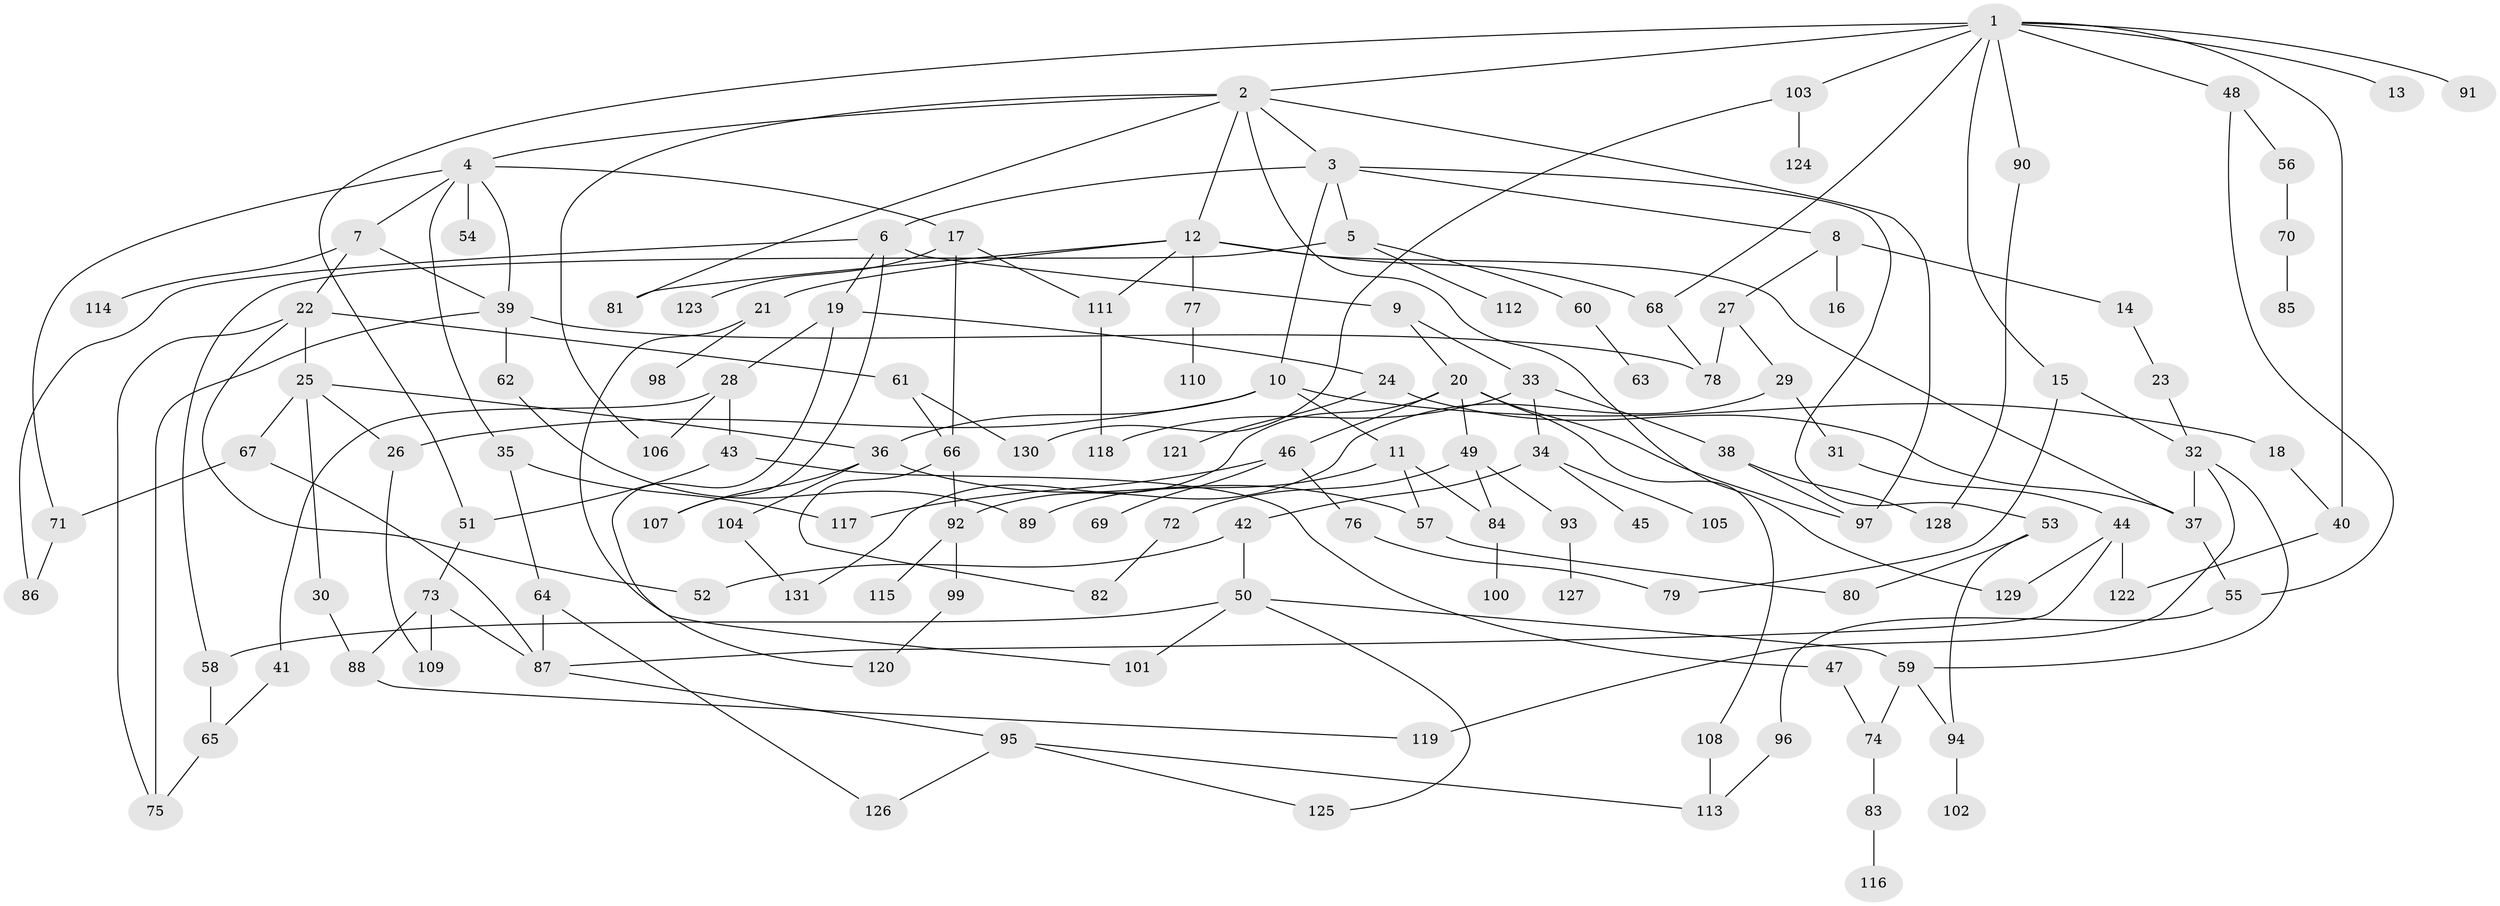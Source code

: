 // coarse degree distribution, {11: 0.011363636363636364, 8: 0.022727272727272728, 9: 0.022727272727272728, 4: 0.14772727272727273, 7: 0.022727272727272728, 2: 0.2727272727272727, 3: 0.19318181818181818, 1: 0.19318181818181818, 6: 0.056818181818181816, 5: 0.056818181818181816}
// Generated by graph-tools (version 1.1) at 2025/41/03/06/25 10:41:28]
// undirected, 131 vertices, 185 edges
graph export_dot {
graph [start="1"]
  node [color=gray90,style=filled];
  1;
  2;
  3;
  4;
  5;
  6;
  7;
  8;
  9;
  10;
  11;
  12;
  13;
  14;
  15;
  16;
  17;
  18;
  19;
  20;
  21;
  22;
  23;
  24;
  25;
  26;
  27;
  28;
  29;
  30;
  31;
  32;
  33;
  34;
  35;
  36;
  37;
  38;
  39;
  40;
  41;
  42;
  43;
  44;
  45;
  46;
  47;
  48;
  49;
  50;
  51;
  52;
  53;
  54;
  55;
  56;
  57;
  58;
  59;
  60;
  61;
  62;
  63;
  64;
  65;
  66;
  67;
  68;
  69;
  70;
  71;
  72;
  73;
  74;
  75;
  76;
  77;
  78;
  79;
  80;
  81;
  82;
  83;
  84;
  85;
  86;
  87;
  88;
  89;
  90;
  91;
  92;
  93;
  94;
  95;
  96;
  97;
  98;
  99;
  100;
  101;
  102;
  103;
  104;
  105;
  106;
  107;
  108;
  109;
  110;
  111;
  112;
  113;
  114;
  115;
  116;
  117;
  118;
  119;
  120;
  121;
  122;
  123;
  124;
  125;
  126;
  127;
  128;
  129;
  130;
  131;
  1 -- 2;
  1 -- 13;
  1 -- 15;
  1 -- 48;
  1 -- 51;
  1 -- 90;
  1 -- 91;
  1 -- 103;
  1 -- 40;
  1 -- 68;
  2 -- 3;
  2 -- 4;
  2 -- 12;
  2 -- 81;
  2 -- 106;
  2 -- 129;
  2 -- 97;
  3 -- 5;
  3 -- 6;
  3 -- 8;
  3 -- 10;
  3 -- 53;
  4 -- 7;
  4 -- 17;
  4 -- 35;
  4 -- 54;
  4 -- 71;
  4 -- 39;
  5 -- 58;
  5 -- 60;
  5 -- 112;
  6 -- 9;
  6 -- 19;
  6 -- 86;
  6 -- 107;
  7 -- 22;
  7 -- 39;
  7 -- 114;
  8 -- 14;
  8 -- 16;
  8 -- 27;
  9 -- 20;
  9 -- 33;
  10 -- 11;
  10 -- 18;
  10 -- 36;
  10 -- 26;
  11 -- 57;
  11 -- 89;
  11 -- 84;
  12 -- 21;
  12 -- 68;
  12 -- 77;
  12 -- 111;
  12 -- 37;
  12 -- 81;
  14 -- 23;
  15 -- 32;
  15 -- 79;
  17 -- 111;
  17 -- 123;
  17 -- 66;
  18 -- 40;
  19 -- 24;
  19 -- 28;
  19 -- 120;
  20 -- 46;
  20 -- 49;
  20 -- 97;
  20 -- 108;
  20 -- 131;
  21 -- 98;
  21 -- 101;
  22 -- 25;
  22 -- 52;
  22 -- 61;
  22 -- 75;
  23 -- 32;
  24 -- 121;
  24 -- 37;
  25 -- 26;
  25 -- 30;
  25 -- 36;
  25 -- 67;
  26 -- 109;
  27 -- 29;
  27 -- 78;
  28 -- 41;
  28 -- 43;
  28 -- 106;
  29 -- 31;
  29 -- 92;
  30 -- 88;
  31 -- 44;
  32 -- 37;
  32 -- 59;
  32 -- 119;
  33 -- 34;
  33 -- 38;
  33 -- 118;
  34 -- 42;
  34 -- 45;
  34 -- 105;
  35 -- 64;
  35 -- 117;
  36 -- 104;
  36 -- 107;
  36 -- 57;
  37 -- 55;
  38 -- 97;
  38 -- 128;
  39 -- 62;
  39 -- 75;
  39 -- 78;
  40 -- 122;
  41 -- 65;
  42 -- 50;
  42 -- 52;
  43 -- 47;
  43 -- 51;
  44 -- 87;
  44 -- 129;
  44 -- 122;
  46 -- 69;
  46 -- 76;
  46 -- 117;
  47 -- 74;
  48 -- 56;
  48 -- 55;
  49 -- 72;
  49 -- 84;
  49 -- 93;
  50 -- 59;
  50 -- 101;
  50 -- 58;
  50 -- 125;
  51 -- 73;
  53 -- 80;
  53 -- 94;
  55 -- 96;
  56 -- 70;
  57 -- 80;
  58 -- 65;
  59 -- 74;
  59 -- 94;
  60 -- 63;
  61 -- 66;
  61 -- 130;
  62 -- 89;
  64 -- 87;
  64 -- 126;
  65 -- 75;
  66 -- 82;
  66 -- 92;
  67 -- 71;
  67 -- 87;
  68 -- 78;
  70 -- 85;
  71 -- 86;
  72 -- 82;
  73 -- 88;
  73 -- 87;
  73 -- 109;
  74 -- 83;
  76 -- 79;
  77 -- 110;
  83 -- 116;
  84 -- 100;
  87 -- 95;
  88 -- 119;
  90 -- 128;
  92 -- 99;
  92 -- 115;
  93 -- 127;
  94 -- 102;
  95 -- 113;
  95 -- 125;
  95 -- 126;
  96 -- 113;
  99 -- 120;
  103 -- 124;
  103 -- 130;
  104 -- 131;
  108 -- 113;
  111 -- 118;
}

